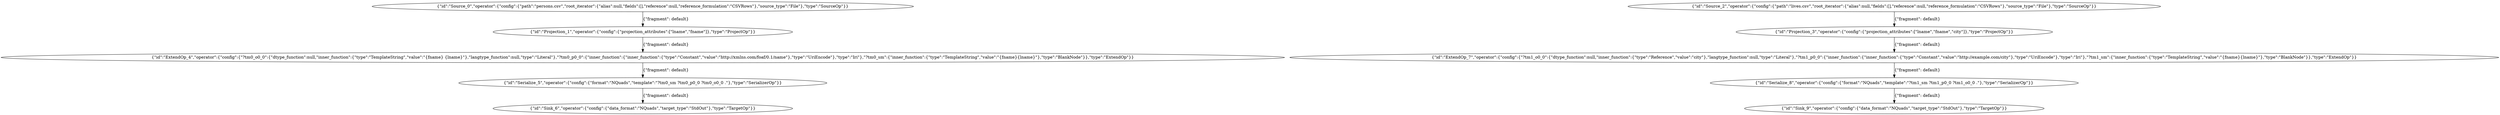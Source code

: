 digraph {
    0 [ label = "{\"id\":\"Source_0\",\"operator\":{\"config\":{\"path\":\"persons.csv\",\"root_iterator\":{\"alias\":null,\"fields\":[],\"reference\":null,\"reference_formulation\":\"CSVRows\"},\"source_type\":\"File\"},\"type\":\"SourceOp\"}}" ]
    1 [ label = "{\"id\":\"Projection_1\",\"operator\":{\"config\":{\"projection_attributes\":[\"lname\",\"fname\"]},\"type\":\"ProjectOp\"}}" ]
    2 [ label = "{\"id\":\"Source_2\",\"operator\":{\"config\":{\"path\":\"lives.csv\",\"root_iterator\":{\"alias\":null,\"fields\":[],\"reference\":null,\"reference_formulation\":\"CSVRows\"},\"source_type\":\"File\"},\"type\":\"SourceOp\"}}" ]
    3 [ label = "{\"id\":\"Projection_3\",\"operator\":{\"config\":{\"projection_attributes\":[\"lname\",\"fname\",\"city\"]},\"type\":\"ProjectOp\"}}" ]
    4 [ label = "{\"id\":\"ExtendOp_4\",\"operator\":{\"config\":{\"?tm0_o0_0\":{\"dtype_function\":null,\"inner_function\":{\"type\":\"TemplateString\",\"value\":\"{fname} {lname}\"},\"langtype_function\":null,\"type\":\"Literal\"},\"?tm0_p0_0\":{\"inner_function\":{\"inner_function\":{\"type\":\"Constant\",\"value\":\"http://xmlns.com/foaf/0.1/name\"},\"type\":\"UriEncode\"},\"type\":\"Iri\"},\"?tm0_sm\":{\"inner_function\":{\"type\":\"TemplateString\",\"value\":\"{fname}{lname}\"},\"type\":\"BlankNode\"}},\"type\":\"ExtendOp\"}}" ]
    5 [ label = "{\"id\":\"Serialize_5\",\"operator\":{\"config\":{\"format\":\"NQuads\",\"template\":\"?tm0_sm ?tm0_p0_0 ?tm0_o0_0 .\"},\"type\":\"SerializerOp\"}}" ]
    6 [ label = "{\"id\":\"Sink_6\",\"operator\":{\"config\":{\"data_format\":\"NQuads\",\"target_type\":\"StdOut\"},\"type\":\"TargetOp\"}}" ]
    7 [ label = "{\"id\":\"ExtendOp_7\",\"operator\":{\"config\":{\"?tm1_o0_0\":{\"dtype_function\":null,\"inner_function\":{\"type\":\"Reference\",\"value\":\"city\"},\"langtype_function\":null,\"type\":\"Literal\"},\"?tm1_p0_0\":{\"inner_function\":{\"inner_function\":{\"type\":\"Constant\",\"value\":\"http://example.com/city\"},\"type\":\"UriEncode\"},\"type\":\"Iri\"},\"?tm1_sm\":{\"inner_function\":{\"type\":\"TemplateString\",\"value\":\"{fname}{lname}\"},\"type\":\"BlankNode\"}},\"type\":\"ExtendOp\"}}" ]
    8 [ label = "{\"id\":\"Serialize_8\",\"operator\":{\"config\":{\"format\":\"NQuads\",\"template\":\"?tm1_sm ?tm1_p0_0 ?tm1_o0_0 .\"},\"type\":\"SerializerOp\"}}" ]
    9 [ label = "{\"id\":\"Sink_9\",\"operator\":{\"config\":{\"data_format\":\"NQuads\",\"target_type\":\"StdOut\"},\"type\":\"TargetOp\"}}" ]
    0 -> 1 [ label = "{\"fragment\": default}" ]
    2 -> 3 [ label = "{\"fragment\": default}" ]
    1 -> 4 [ label = "{\"fragment\": default}" ]
    4 -> 5 [ label = "{\"fragment\": default}" ]
    5 -> 6 [ label = "{\"fragment\": default}" ]
    3 -> 7 [ label = "{\"fragment\": default}" ]
    7 -> 8 [ label = "{\"fragment\": default}" ]
    8 -> 9 [ label = "{\"fragment\": default}" ]
}
